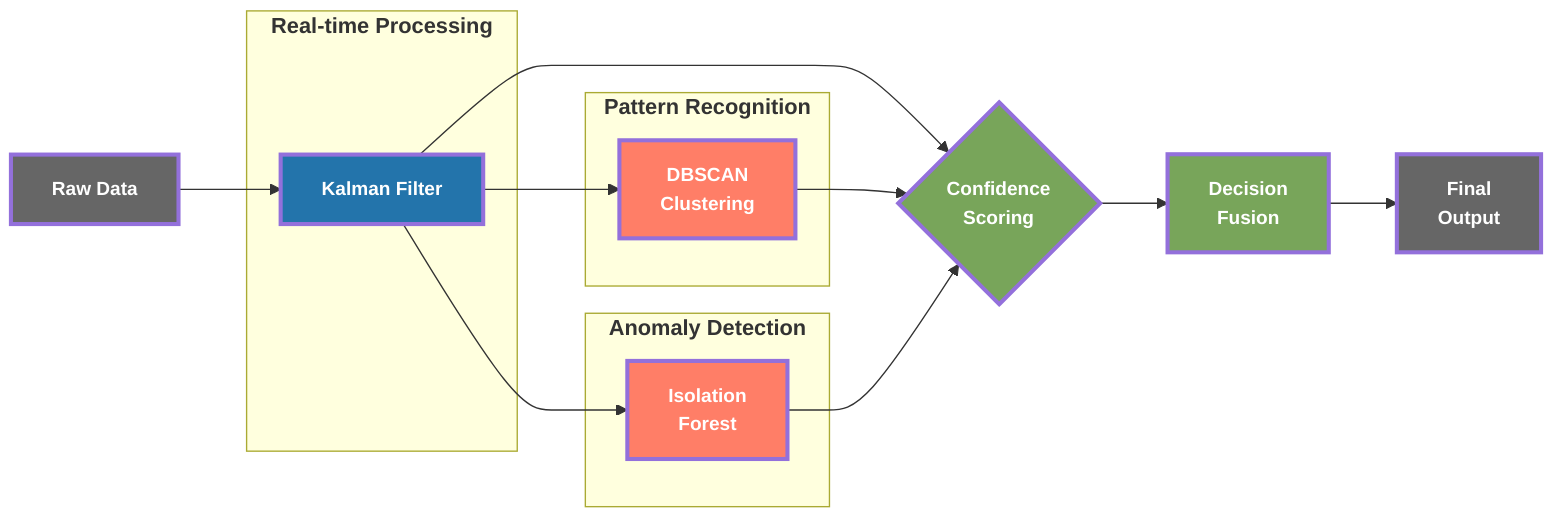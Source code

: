 flowchart LR
    %% Increase text size and make text bold for all nodes
    RD["<b>Raw Data</b>"] --> KF["<b>Kalman Filter</b>"]
    KF --> DB["<b>DBSCAN</b><br><b>Clustering</b>"]
    KF --> IF["<b>Isolation</b><br><b>Forest</b>"]
    
    KF --> CS{"<b>Confidence</b><br><b>Scoring</b>"}
    DB --> CS
    IF --> CS
    
    subgraph RP["<b>Real-time Processing</b>"]
        KF
    end
    
    subgraph PR["<b>Pattern Recognition</b>"]
        DB
    end
    
    subgraph AD["<b>Anomaly Detection</b>"]
        IF
    end
    
    CS --> DF["<b>Decision</b><br><b>Fusion</b>"] --> FO["<b>Final</b><br><b>Output</b>"]
    
    %% Enhanced styling with better contrast and visibility
    classDef processing fill:#2374ab,color:#fff,stroke-width:3px
    classDef detection fill:#ff7e67,color:#fff,stroke-width:3px
    classDef decision fill:#78a55a,color:#fff,stroke-width:3px
    classDef default fill:#666,color:#fff,stroke-width:3px,font-size:14px
    
    class KF processing
    class DB,IF detection
    class CS,DF decision